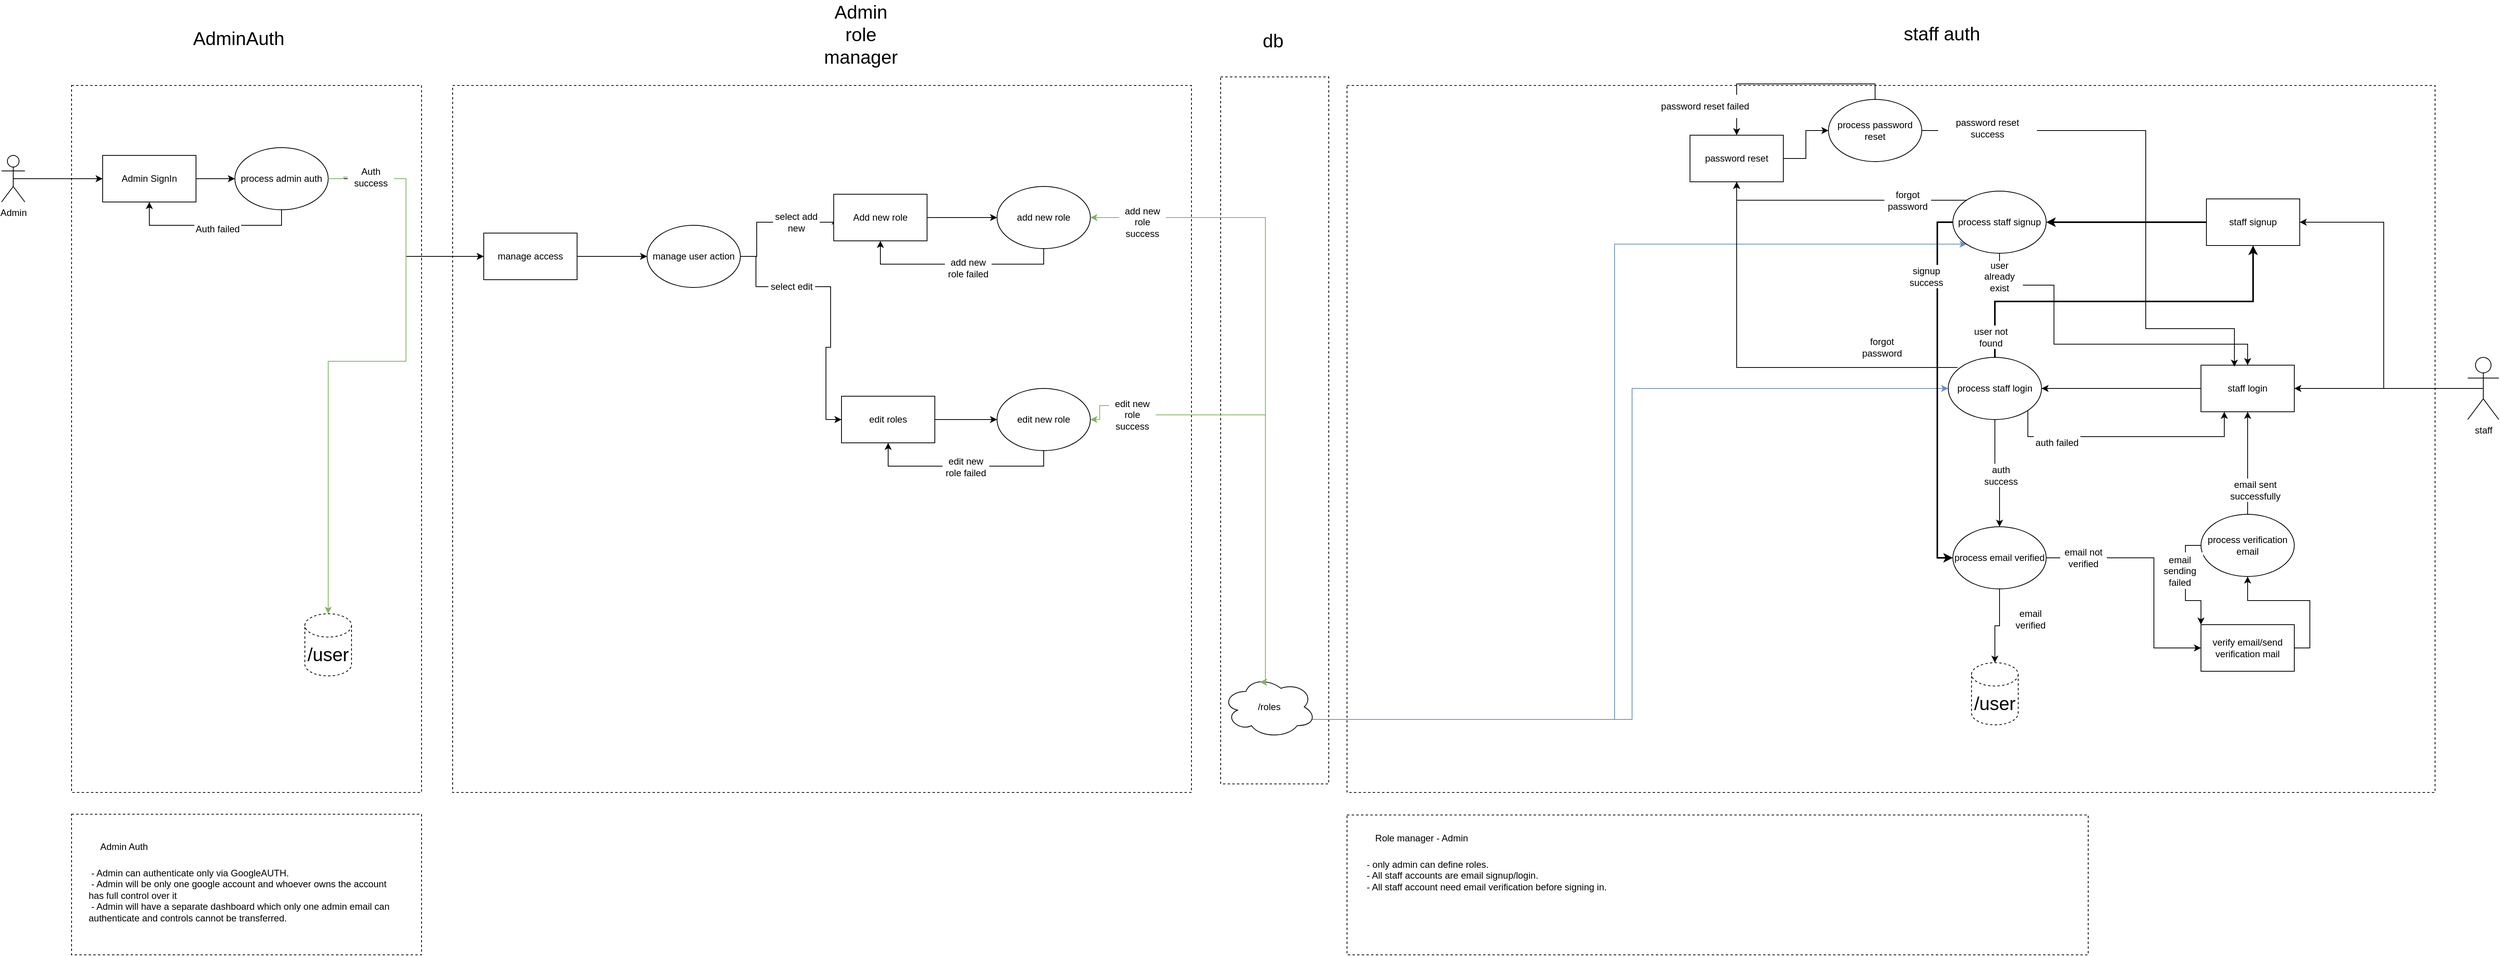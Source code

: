 <mxfile version="16.2.4" type="github">
  <diagram id="3nMgcbFj-ToyWLCn06Pm" name="Page-1">
    <mxGraphModel dx="4740" dy="2647" grid="0" gridSize="10" guides="1" tooltips="1" connect="1" arrows="1" fold="1" page="1" pageScale="1" pageWidth="850" pageHeight="1100" math="0" shadow="0">
      <root>
        <mxCell id="0" />
        <mxCell id="1" parent="0" />
        <mxCell id="8UCAH_Wb2gfVUeerAJzx-96" value="" style="rounded=0;whiteSpace=wrap;html=1;fontSize=24;fillColor=none;dashed=1;strokeWidth=1;" parent="1" vertex="1">
          <mxGeometry x="1627.5" y="129" width="139" height="910" as="geometry" />
        </mxCell>
        <mxCell id="8UCAH_Wb2gfVUeerAJzx-2" value="" style="rounded=0;whiteSpace=wrap;html=1;fontSize=24;fillColor=none;dashed=1;strokeWidth=1;" parent="1" vertex="1">
          <mxGeometry x="1790" y="140" width="1399" height="910" as="geometry" />
        </mxCell>
        <mxCell id="8UCAH_Wb2gfVUeerAJzx-3" value="" style="rounded=0;whiteSpace=wrap;html=1;fontSize=24;fillColor=none;dashed=1;strokeWidth=1;" parent="1" vertex="1">
          <mxGeometry x="150" y="140" width="450" height="910" as="geometry" />
        </mxCell>
        <mxCell id="8UCAH_Wb2gfVUeerAJzx-4" value="" style="rounded=0;whiteSpace=wrap;html=1;fontSize=24;fillColor=none;dashed=1;strokeWidth=1;" parent="1" vertex="1">
          <mxGeometry x="640" y="140" width="950" height="910" as="geometry" />
        </mxCell>
        <mxCell id="8UCAH_Wb2gfVUeerAJzx-5" style="edgeStyle=orthogonalEdgeStyle;rounded=0;orthogonalLoop=1;jettySize=auto;html=1;exitX=1;exitY=0.5;exitDx=0;exitDy=0;entryX=0;entryY=0.5;entryDx=0;entryDy=0;" parent="1" source="8UCAH_Wb2gfVUeerAJzx-6" target="8UCAH_Wb2gfVUeerAJzx-14" edge="1">
          <mxGeometry relative="1" as="geometry" />
        </mxCell>
        <UserObject label="Admin SignIn" link="https://www.figma.com/file/XdNRMFviM6Qimf44kvHaDL/role-based-auth?node-id=1%3A2" id="8UCAH_Wb2gfVUeerAJzx-6">
          <mxCell style="rounded=0;whiteSpace=wrap;html=1;" parent="1" vertex="1">
            <mxGeometry x="190" y="230" width="120" height="60" as="geometry" />
          </mxCell>
        </UserObject>
        <mxCell id="8UCAH_Wb2gfVUeerAJzx-7" style="edgeStyle=orthogonalEdgeStyle;rounded=0;orthogonalLoop=1;jettySize=auto;html=1;exitX=0.5;exitY=0.5;exitDx=0;exitDy=0;exitPerimeter=0;" parent="1" source="8UCAH_Wb2gfVUeerAJzx-8" target="8UCAH_Wb2gfVUeerAJzx-6" edge="1">
          <mxGeometry relative="1" as="geometry" />
        </mxCell>
        <mxCell id="8UCAH_Wb2gfVUeerAJzx-8" value="Admin" style="shape=umlActor;verticalLabelPosition=bottom;verticalAlign=top;html=1;outlineConnect=0;" parent="1" vertex="1">
          <mxGeometry x="60" y="230" width="30" height="60" as="geometry" />
        </mxCell>
        <mxCell id="8UCAH_Wb2gfVUeerAJzx-9" style="edgeStyle=orthogonalEdgeStyle;rounded=0;orthogonalLoop=1;jettySize=auto;html=1;exitX=1;exitY=0.5;exitDx=0;exitDy=0;entryX=0;entryY=0.5;entryDx=0;entryDy=0;" parent="1" source="8UCAH_Wb2gfVUeerAJzx-10" target="8UCAH_Wb2gfVUeerAJzx-17" edge="1">
          <mxGeometry relative="1" as="geometry" />
        </mxCell>
        <mxCell id="8UCAH_Wb2gfVUeerAJzx-10" value="manage access" style="rounded=0;whiteSpace=wrap;html=1;" parent="1" vertex="1">
          <mxGeometry x="680" y="330" width="120" height="60" as="geometry" />
        </mxCell>
        <mxCell id="8UCAH_Wb2gfVUeerAJzx-11" style="edgeStyle=orthogonalEdgeStyle;rounded=0;orthogonalLoop=1;jettySize=auto;html=1;exitX=1;exitY=0.5;exitDx=0;exitDy=0;entryX=0;entryY=0.5;entryDx=0;entryDy=0;" parent="1" source="8UCAH_Wb2gfVUeerAJzx-14" target="8UCAH_Wb2gfVUeerAJzx-10" edge="1">
          <mxGeometry relative="1" as="geometry" />
        </mxCell>
        <mxCell id="8UCAH_Wb2gfVUeerAJzx-12" style="edgeStyle=orthogonalEdgeStyle;rounded=0;orthogonalLoop=1;jettySize=auto;html=1;exitX=1;exitY=0.5;exitDx=0;exitDy=0;fontSize=24;fillColor=#d5e8d4;strokeColor=#82b366;startArrow=none;" parent="1" source="8UCAH_Wb2gfVUeerAJzx-88" target="8UCAH_Wb2gfVUeerAJzx-38" edge="1">
          <mxGeometry relative="1" as="geometry">
            <Array as="points">
              <mxPoint x="580" y="260" />
              <mxPoint x="580" y="495" />
              <mxPoint x="480" y="495" />
            </Array>
          </mxGeometry>
        </mxCell>
        <mxCell id="8UCAH_Wb2gfVUeerAJzx-13" style="edgeStyle=orthogonalEdgeStyle;rounded=0;orthogonalLoop=1;jettySize=auto;html=1;exitX=0.5;exitY=1;exitDx=0;exitDy=0;entryX=0.5;entryY=1;entryDx=0;entryDy=0;fontSize=24;" parent="1" source="8UCAH_Wb2gfVUeerAJzx-14" target="8UCAH_Wb2gfVUeerAJzx-6" edge="1">
          <mxGeometry relative="1" as="geometry" />
        </mxCell>
        <mxCell id="8UCAH_Wb2gfVUeerAJzx-14" value="process admin auth" style="ellipse;whiteSpace=wrap;html=1;" parent="1" vertex="1">
          <mxGeometry x="360" y="220" width="120" height="80" as="geometry" />
        </mxCell>
        <mxCell id="8UCAH_Wb2gfVUeerAJzx-15" style="edgeStyle=orthogonalEdgeStyle;rounded=0;orthogonalLoop=1;jettySize=auto;html=1;exitX=1;exitY=0.5;exitDx=0;exitDy=0;startArrow=none;" parent="1" source="8UCAH_Wb2gfVUeerAJzx-90" target="8UCAH_Wb2gfVUeerAJzx-19" edge="1">
          <mxGeometry relative="1" as="geometry" />
        </mxCell>
        <mxCell id="8UCAH_Wb2gfVUeerAJzx-16" style="edgeStyle=orthogonalEdgeStyle;rounded=0;orthogonalLoop=1;jettySize=auto;html=1;exitX=1;exitY=0.5;exitDx=0;exitDy=0;entryX=0;entryY=0.5;entryDx=0;entryDy=0;startArrow=none;" parent="1" source="8UCAH_Wb2gfVUeerAJzx-92" target="8UCAH_Wb2gfVUeerAJzx-21" edge="1">
          <mxGeometry relative="1" as="geometry" />
        </mxCell>
        <mxCell id="8UCAH_Wb2gfVUeerAJzx-17" value="manage user action" style="ellipse;whiteSpace=wrap;html=1;" parent="1" vertex="1">
          <mxGeometry x="890" y="320" width="120" height="80" as="geometry" />
        </mxCell>
        <mxCell id="8UCAH_Wb2gfVUeerAJzx-18" style="edgeStyle=orthogonalEdgeStyle;rounded=0;orthogonalLoop=1;jettySize=auto;html=1;exitX=1;exitY=0.5;exitDx=0;exitDy=0;" parent="1" source="8UCAH_Wb2gfVUeerAJzx-19" target="8UCAH_Wb2gfVUeerAJzx-23" edge="1">
          <mxGeometry relative="1" as="geometry" />
        </mxCell>
        <mxCell id="8UCAH_Wb2gfVUeerAJzx-19" value="Add new role" style="rounded=0;whiteSpace=wrap;html=1;" parent="1" vertex="1">
          <mxGeometry x="1130" y="280" width="120" height="60" as="geometry" />
        </mxCell>
        <mxCell id="8UCAH_Wb2gfVUeerAJzx-20" style="edgeStyle=orthogonalEdgeStyle;rounded=0;orthogonalLoop=1;jettySize=auto;html=1;exitX=1;exitY=0.5;exitDx=0;exitDy=0;" parent="1" source="8UCAH_Wb2gfVUeerAJzx-21" target="8UCAH_Wb2gfVUeerAJzx-30" edge="1">
          <mxGeometry relative="1" as="geometry" />
        </mxCell>
        <mxCell id="8UCAH_Wb2gfVUeerAJzx-21" value="edit roles" style="rounded=0;whiteSpace=wrap;html=1;" parent="1" vertex="1">
          <mxGeometry x="1140" y="540" width="120" height="60" as="geometry" />
        </mxCell>
        <mxCell id="8UCAH_Wb2gfVUeerAJzx-22" style="edgeStyle=orthogonalEdgeStyle;rounded=0;orthogonalLoop=1;jettySize=auto;html=1;exitX=0.5;exitY=1;exitDx=0;exitDy=0;entryX=0.5;entryY=1;entryDx=0;entryDy=0;" parent="1" source="8UCAH_Wb2gfVUeerAJzx-23" target="8UCAH_Wb2gfVUeerAJzx-19" edge="1">
          <mxGeometry relative="1" as="geometry" />
        </mxCell>
        <mxCell id="8UCAH_Wb2gfVUeerAJzx-23" value="add new role" style="ellipse;whiteSpace=wrap;html=1;" parent="1" vertex="1">
          <mxGeometry x="1340" y="270" width="120" height="80" as="geometry" />
        </mxCell>
        <mxCell id="8UCAH_Wb2gfVUeerAJzx-24" style="edgeStyle=orthogonalEdgeStyle;rounded=0;orthogonalLoop=1;jettySize=auto;html=1;exitX=0.96;exitY=0.7;exitDx=0;exitDy=0;exitPerimeter=0;entryX=0;entryY=0.5;entryDx=0;entryDy=0;fontSize=12;fillColor=#dae8fc;strokeColor=#6c8ebf;" parent="1" source="8UCAH_Wb2gfVUeerAJzx-25" target="8UCAH_Wb2gfVUeerAJzx-44" edge="1">
          <mxGeometry relative="1" as="geometry" />
        </mxCell>
        <mxCell id="2Xao30iHr9gDCx_-9Se2-2" style="edgeStyle=orthogonalEdgeStyle;rounded=0;orthogonalLoop=1;jettySize=auto;html=1;exitX=0.96;exitY=0.7;exitDx=0;exitDy=0;exitPerimeter=0;entryX=0;entryY=1;entryDx=0;entryDy=0;fillColor=#dae8fc;strokeColor=#6c8ebf;" edge="1" parent="1" source="8UCAH_Wb2gfVUeerAJzx-25" target="8UCAH_Wb2gfVUeerAJzx-62">
          <mxGeometry relative="1" as="geometry">
            <Array as="points">
              <mxPoint x="2134" y="956" />
              <mxPoint x="2134" y="344" />
            </Array>
          </mxGeometry>
        </mxCell>
        <mxCell id="8UCAH_Wb2gfVUeerAJzx-25" value="/roles" style="ellipse;shape=cloud;whiteSpace=wrap;html=1;" parent="1" vertex="1">
          <mxGeometry x="1630" y="900" width="120" height="80" as="geometry" />
        </mxCell>
        <mxCell id="8UCAH_Wb2gfVUeerAJzx-26" value="" style="endArrow=classic;startArrow=classic;html=1;rounded=0;entryX=1;entryY=0.5;entryDx=0;entryDy=0;exitX=0.4;exitY=0.1;exitDx=0;exitDy=0;exitPerimeter=0;edgeStyle=orthogonalEdgeStyle;fillColor=#d5e8d4;strokeColor=#82b366;" parent="1" source="8UCAH_Wb2gfVUeerAJzx-25" target="8UCAH_Wb2gfVUeerAJzx-23" edge="1">
          <mxGeometry width="50" height="50" relative="1" as="geometry">
            <mxPoint x="1300" y="230" as="sourcePoint" />
            <mxPoint x="1350" y="180" as="targetPoint" />
            <Array as="points">
              <mxPoint x="1685" y="310" />
            </Array>
          </mxGeometry>
        </mxCell>
        <mxCell id="8UCAH_Wb2gfVUeerAJzx-27" value="add new role success" style="text;html=1;strokeColor=none;fillColor=default;align=center;verticalAlign=middle;whiteSpace=wrap;rounded=0;" parent="1" vertex="1">
          <mxGeometry x="1497" y="301" width="60" height="30" as="geometry" />
        </mxCell>
        <mxCell id="8UCAH_Wb2gfVUeerAJzx-28" value="add new role failed" style="text;html=1;strokeColor=none;fillColor=default;align=center;verticalAlign=middle;whiteSpace=wrap;rounded=0;" parent="1" vertex="1">
          <mxGeometry x="1273" y="360" width="60" height="30" as="geometry" />
        </mxCell>
        <mxCell id="8UCAH_Wb2gfVUeerAJzx-29" style="edgeStyle=orthogonalEdgeStyle;rounded=0;orthogonalLoop=1;jettySize=auto;html=1;exitX=0.5;exitY=1;exitDx=0;exitDy=0;entryX=0.5;entryY=1;entryDx=0;entryDy=0;" parent="1" source="8UCAH_Wb2gfVUeerAJzx-30" target="8UCAH_Wb2gfVUeerAJzx-21" edge="1">
          <mxGeometry relative="1" as="geometry" />
        </mxCell>
        <mxCell id="8UCAH_Wb2gfVUeerAJzx-30" value="edit new role" style="ellipse;whiteSpace=wrap;html=1;" parent="1" vertex="1">
          <mxGeometry x="1340" y="530" width="120" height="80" as="geometry" />
        </mxCell>
        <mxCell id="8UCAH_Wb2gfVUeerAJzx-31" value="" style="endArrow=classic;startArrow=none;html=1;rounded=0;entryX=1;entryY=0.5;entryDx=0;entryDy=0;exitX=0.4;exitY=0.1;exitDx=0;exitDy=0;exitPerimeter=0;edgeStyle=orthogonalEdgeStyle;fillColor=#d5e8d4;strokeColor=#82b366;" parent="1" source="8UCAH_Wb2gfVUeerAJzx-94" target="8UCAH_Wb2gfVUeerAJzx-30" edge="1">
          <mxGeometry width="50" height="50" relative="1" as="geometry">
            <mxPoint x="1290" y="620" as="sourcePoint" />
            <mxPoint x="1340" y="570" as="targetPoint" />
            <Array as="points" />
          </mxGeometry>
        </mxCell>
        <mxCell id="8UCAH_Wb2gfVUeerAJzx-32" value="edit new role failed" style="text;html=1;strokeColor=none;fillColor=default;align=center;verticalAlign=middle;whiteSpace=wrap;rounded=0;" parent="1" vertex="1">
          <mxGeometry x="1270" y="616" width="60" height="30" as="geometry" />
        </mxCell>
        <mxCell id="8UCAH_Wb2gfVUeerAJzx-33" value="&lt;span style=&quot;font-size: 24px&quot;&gt;AdminAuth&lt;/span&gt;" style="text;html=1;strokeColor=none;fillColor=none;align=center;verticalAlign=middle;whiteSpace=wrap;rounded=0;" parent="1" vertex="1">
          <mxGeometry x="310" y="50" width="110" height="60" as="geometry" />
        </mxCell>
        <mxCell id="8UCAH_Wb2gfVUeerAJzx-34" value="&lt;font style=&quot;font-size: 24px&quot;&gt;Admin role manager&lt;/font&gt;" style="text;html=1;strokeColor=none;fillColor=none;align=center;verticalAlign=middle;whiteSpace=wrap;rounded=0;" parent="1" vertex="1">
          <mxGeometry x="1110" y="30" width="110" height="89" as="geometry" />
        </mxCell>
        <mxCell id="8UCAH_Wb2gfVUeerAJzx-35" style="edgeStyle=orthogonalEdgeStyle;rounded=0;orthogonalLoop=1;jettySize=auto;html=1;exitX=0;exitY=0.5;exitDx=0;exitDy=0;fontSize=12;" parent="1" source="8UCAH_Wb2gfVUeerAJzx-36" target="8UCAH_Wb2gfVUeerAJzx-44" edge="1">
          <mxGeometry relative="1" as="geometry" />
        </mxCell>
        <mxCell id="8UCAH_Wb2gfVUeerAJzx-36" value="staff login" style="rounded=0;whiteSpace=wrap;html=1;" parent="1" vertex="1">
          <mxGeometry x="2888" y="500" width="120" height="60" as="geometry" />
        </mxCell>
        <mxCell id="8UCAH_Wb2gfVUeerAJzx-37" value="&lt;span style=&quot;font-size: 24px&quot;&gt;staff auth&lt;/span&gt;" style="text;html=1;strokeColor=none;fillColor=none;align=center;verticalAlign=middle;whiteSpace=wrap;rounded=0;" parent="1" vertex="1">
          <mxGeometry x="2500" y="44" width="110" height="60" as="geometry" />
        </mxCell>
        <mxCell id="8UCAH_Wb2gfVUeerAJzx-38" value="/user" style="shape=cylinder3;whiteSpace=wrap;html=1;boundedLbl=1;backgroundOutline=1;size=15;rounded=0;dashed=1;fontSize=24;strokeWidth=1;fillColor=none;" parent="1" vertex="1">
          <mxGeometry x="450" y="820" width="60" height="80" as="geometry" />
        </mxCell>
        <mxCell id="8UCAH_Wb2gfVUeerAJzx-39" value="&lt;font style=&quot;font-size: 12px&quot;&gt;Auth failed&lt;/font&gt;" style="text;html=1;strokeColor=none;fillColor=default;align=center;verticalAlign=middle;whiteSpace=wrap;rounded=0;dashed=1;fontSize=24;" parent="1" vertex="1">
          <mxGeometry x="308" y="306" width="60" height="30" as="geometry" />
        </mxCell>
        <mxCell id="8UCAH_Wb2gfVUeerAJzx-40" style="edgeStyle=orthogonalEdgeStyle;rounded=0;orthogonalLoop=1;jettySize=auto;html=1;exitX=1;exitY=1;exitDx=0;exitDy=0;entryX=0.25;entryY=1;entryDx=0;entryDy=0;fontSize=12;" parent="1" source="8UCAH_Wb2gfVUeerAJzx-44" target="8UCAH_Wb2gfVUeerAJzx-36" edge="1">
          <mxGeometry relative="1" as="geometry">
            <Array as="points">
              <mxPoint x="2665" y="592" />
              <mxPoint x="2918" y="592" />
            </Array>
          </mxGeometry>
        </mxCell>
        <mxCell id="8UCAH_Wb2gfVUeerAJzx-41" style="edgeStyle=orthogonalEdgeStyle;rounded=0;orthogonalLoop=1;jettySize=auto;html=1;exitX=0.5;exitY=0;exitDx=0;exitDy=0;entryX=0.5;entryY=1;entryDx=0;entryDy=0;fontSize=12;strokeWidth=2;" parent="1" source="8UCAH_Wb2gfVUeerAJzx-44" target="8UCAH_Wb2gfVUeerAJzx-58" edge="1">
          <mxGeometry relative="1" as="geometry" />
        </mxCell>
        <mxCell id="8UCAH_Wb2gfVUeerAJzx-42" style="edgeStyle=orthogonalEdgeStyle;rounded=0;orthogonalLoop=1;jettySize=auto;html=1;exitX=0.5;exitY=1;exitDx=0;exitDy=0;entryX=0.5;entryY=0;entryDx=0;entryDy=0;fontSize=12;" parent="1" source="8UCAH_Wb2gfVUeerAJzx-44" target="8UCAH_Wb2gfVUeerAJzx-67" edge="1">
          <mxGeometry relative="1" as="geometry" />
        </mxCell>
        <mxCell id="8UCAH_Wb2gfVUeerAJzx-43" style="edgeStyle=orthogonalEdgeStyle;rounded=0;orthogonalLoop=1;jettySize=auto;html=1;exitX=0.1;exitY=0.163;exitDx=0;exitDy=0;entryX=0.5;entryY=1;entryDx=0;entryDy=0;fontSize=12;exitPerimeter=0;" parent="1" source="8UCAH_Wb2gfVUeerAJzx-44" target="8UCAH_Wb2gfVUeerAJzx-77" edge="1">
          <mxGeometry relative="1" as="geometry" />
        </mxCell>
        <mxCell id="8UCAH_Wb2gfVUeerAJzx-44" value="process staff login" style="ellipse;whiteSpace=wrap;html=1;" parent="1" vertex="1">
          <mxGeometry x="2563" y="490" width="120" height="80" as="geometry" />
        </mxCell>
        <mxCell id="8UCAH_Wb2gfVUeerAJzx-45" value="/user" style="shape=cylinder3;whiteSpace=wrap;html=1;boundedLbl=1;backgroundOutline=1;size=15;rounded=0;dashed=1;fontSize=24;strokeWidth=1;fillColor=none;" parent="1" vertex="1">
          <mxGeometry x="2593" y="883" width="60" height="80" as="geometry" />
        </mxCell>
        <mxCell id="8UCAH_Wb2gfVUeerAJzx-46" value="auth failed" style="text;html=1;strokeColor=none;fillColor=default;align=center;verticalAlign=middle;whiteSpace=wrap;rounded=0;dashed=1;fontSize=12;" parent="1" vertex="1">
          <mxGeometry x="2673" y="585" width="60" height="30" as="geometry" />
        </mxCell>
        <mxCell id="8UCAH_Wb2gfVUeerAJzx-47" value="auth success" style="text;html=1;strokeColor=none;fillColor=default;align=center;verticalAlign=middle;whiteSpace=wrap;rounded=0;dashed=1;fontSize=12;" parent="1" vertex="1">
          <mxGeometry x="2601" y="627" width="60" height="30" as="geometry" />
        </mxCell>
        <mxCell id="8UCAH_Wb2gfVUeerAJzx-48" style="edgeStyle=orthogonalEdgeStyle;rounded=0;orthogonalLoop=1;jettySize=auto;html=1;exitX=0.5;exitY=0.5;exitDx=0;exitDy=0;exitPerimeter=0;fontSize=12;" parent="1" source="8UCAH_Wb2gfVUeerAJzx-50" target="8UCAH_Wb2gfVUeerAJzx-36" edge="1">
          <mxGeometry relative="1" as="geometry" />
        </mxCell>
        <mxCell id="8UCAH_Wb2gfVUeerAJzx-49" style="edgeStyle=orthogonalEdgeStyle;rounded=0;orthogonalLoop=1;jettySize=auto;html=1;exitX=0.5;exitY=0.5;exitDx=0;exitDy=0;exitPerimeter=0;entryX=1;entryY=0.5;entryDx=0;entryDy=0;fontSize=12;" parent="1" source="8UCAH_Wb2gfVUeerAJzx-50" target="8UCAH_Wb2gfVUeerAJzx-58" edge="1">
          <mxGeometry relative="1" as="geometry" />
        </mxCell>
        <mxCell id="8UCAH_Wb2gfVUeerAJzx-50" value="staff" style="shape=umlActor;verticalLabelPosition=bottom;verticalAlign=top;html=1;outlineConnect=0;rounded=0;fontSize=12;strokeWidth=1;fillColor=none;" parent="1" vertex="1">
          <mxGeometry x="3231" y="490" width="40" height="80" as="geometry" />
        </mxCell>
        <mxCell id="8UCAH_Wb2gfVUeerAJzx-51" value="" style="rounded=0;whiteSpace=wrap;html=1;fontSize=24;fillColor=none;dashed=1;strokeWidth=1;" parent="1" vertex="1">
          <mxGeometry x="150" y="1078" width="450" height="181" as="geometry" />
        </mxCell>
        <mxCell id="8UCAH_Wb2gfVUeerAJzx-52" value="Admin Auth" style="text;html=1;strokeColor=none;fillColor=none;align=center;verticalAlign=middle;whiteSpace=wrap;rounded=0;fontSize=12;" parent="1" vertex="1">
          <mxGeometry x="170" y="1105" width="95" height="30" as="geometry" />
        </mxCell>
        <mxCell id="8UCAH_Wb2gfVUeerAJzx-53" value="&amp;nbsp;- Admin can authenticate only via GoogleAUTH.&lt;br&gt;&amp;nbsp;- Admin will be only one google account and whoever owns the account has full control over it&lt;br&gt;&amp;nbsp;- Admin will have a separate dashboard which only one admin email can authenticate and controls cannot be transferred.&amp;nbsp;" style="text;html=1;strokeColor=none;fillColor=none;align=left;verticalAlign=top;whiteSpace=wrap;rounded=0;fontSize=12;" parent="1" vertex="1">
          <mxGeometry x="170" y="1140" width="406" height="101" as="geometry" />
        </mxCell>
        <mxCell id="8UCAH_Wb2gfVUeerAJzx-54" value="" style="rounded=0;whiteSpace=wrap;html=1;fontSize=24;fillColor=none;dashed=1;strokeWidth=1;" parent="1" vertex="1">
          <mxGeometry x="1790" y="1079" width="953" height="180" as="geometry" />
        </mxCell>
        <mxCell id="8UCAH_Wb2gfVUeerAJzx-55" value="Role manager - Admin" style="text;html=1;strokeColor=none;fillColor=none;align=center;verticalAlign=middle;whiteSpace=wrap;rounded=0;fontSize=12;" parent="1" vertex="1">
          <mxGeometry x="1810" y="1094" width="152" height="30" as="geometry" />
        </mxCell>
        <mxCell id="8UCAH_Wb2gfVUeerAJzx-56" value="&amp;nbsp;- only admin can define roles.&lt;br&gt;&amp;nbsp;- All staff accounts are email signup/login.&lt;br&gt;&amp;nbsp;- All staff account need email verification before signing in.&lt;br&gt;&amp;nbsp;" style="text;html=1;strokeColor=none;fillColor=none;align=left;verticalAlign=top;whiteSpace=wrap;rounded=0;fontSize=12;" parent="1" vertex="1">
          <mxGeometry x="1810" y="1129" width="908" height="59" as="geometry" />
        </mxCell>
        <mxCell id="8UCAH_Wb2gfVUeerAJzx-57" style="edgeStyle=orthogonalEdgeStyle;rounded=0;orthogonalLoop=1;jettySize=auto;html=1;exitX=0;exitY=0.5;exitDx=0;exitDy=0;entryX=1;entryY=0.5;entryDx=0;entryDy=0;fontSize=12;strokeWidth=2;" parent="1" source="8UCAH_Wb2gfVUeerAJzx-58" target="8UCAH_Wb2gfVUeerAJzx-62" edge="1">
          <mxGeometry relative="1" as="geometry" />
        </mxCell>
        <mxCell id="8UCAH_Wb2gfVUeerAJzx-58" value="staff signup" style="rounded=0;whiteSpace=wrap;html=1;" parent="1" vertex="1">
          <mxGeometry x="2895" y="286" width="120" height="60" as="geometry" />
        </mxCell>
        <mxCell id="8UCAH_Wb2gfVUeerAJzx-59" style="edgeStyle=orthogonalEdgeStyle;rounded=0;orthogonalLoop=1;jettySize=auto;html=1;exitX=0.5;exitY=1;exitDx=0;exitDy=0;entryX=0.5;entryY=0;entryDx=0;entryDy=0;fontSize=12;" parent="1" source="8UCAH_Wb2gfVUeerAJzx-62" target="8UCAH_Wb2gfVUeerAJzx-36" edge="1">
          <mxGeometry relative="1" as="geometry">
            <Array as="points">
              <mxPoint x="2629" y="397" />
              <mxPoint x="2699" y="397" />
              <mxPoint x="2699" y="473" />
              <mxPoint x="2948" y="473" />
            </Array>
          </mxGeometry>
        </mxCell>
        <mxCell id="8UCAH_Wb2gfVUeerAJzx-60" style="edgeStyle=orthogonalEdgeStyle;rounded=0;orthogonalLoop=1;jettySize=auto;html=1;exitX=0;exitY=0;exitDx=0;exitDy=0;entryX=0.5;entryY=1;entryDx=0;entryDy=0;fontSize=12;" parent="1" source="8UCAH_Wb2gfVUeerAJzx-62" target="8UCAH_Wb2gfVUeerAJzx-77" edge="1">
          <mxGeometry relative="1" as="geometry" />
        </mxCell>
        <mxCell id="8UCAH_Wb2gfVUeerAJzx-61" style="edgeStyle=orthogonalEdgeStyle;rounded=0;orthogonalLoop=1;jettySize=auto;html=1;exitX=0;exitY=0.5;exitDx=0;exitDy=0;entryX=0;entryY=0.5;entryDx=0;entryDy=0;fontSize=12;strokeWidth=2;" parent="1" source="8UCAH_Wb2gfVUeerAJzx-62" target="8UCAH_Wb2gfVUeerAJzx-67" edge="1">
          <mxGeometry relative="1" as="geometry" />
        </mxCell>
        <mxCell id="8UCAH_Wb2gfVUeerAJzx-62" value="process staff signup" style="ellipse;whiteSpace=wrap;html=1;" parent="1" vertex="1">
          <mxGeometry x="2569" y="276" width="120" height="80" as="geometry" />
        </mxCell>
        <mxCell id="8UCAH_Wb2gfVUeerAJzx-63" value="user not found" style="text;html=1;strokeColor=none;fillColor=default;align=center;verticalAlign=middle;whiteSpace=wrap;rounded=0;dashed=1;fontSize=12;" parent="1" vertex="1">
          <mxGeometry x="2588" y="449" width="60" height="30" as="geometry" />
        </mxCell>
        <mxCell id="8UCAH_Wb2gfVUeerAJzx-64" value="user already exist" style="text;html=1;strokeColor=none;fillColor=default;align=center;verticalAlign=middle;whiteSpace=wrap;rounded=0;dashed=1;fontSize=12;" parent="1" vertex="1">
          <mxGeometry x="2599" y="366" width="60" height="40" as="geometry" />
        </mxCell>
        <mxCell id="8UCAH_Wb2gfVUeerAJzx-65" style="edgeStyle=orthogonalEdgeStyle;rounded=0;orthogonalLoop=1;jettySize=auto;html=1;exitX=0.5;exitY=1;exitDx=0;exitDy=0;entryX=0.5;entryY=0;entryDx=0;entryDy=0;entryPerimeter=0;fontSize=12;" parent="1" source="8UCAH_Wb2gfVUeerAJzx-67" target="8UCAH_Wb2gfVUeerAJzx-45" edge="1">
          <mxGeometry relative="1" as="geometry" />
        </mxCell>
        <mxCell id="8UCAH_Wb2gfVUeerAJzx-66" style="edgeStyle=orthogonalEdgeStyle;rounded=0;orthogonalLoop=1;jettySize=auto;html=1;exitX=1;exitY=0.5;exitDx=0;exitDy=0;entryX=0;entryY=0.5;entryDx=0;entryDy=0;fontSize=12;startArrow=none;" parent="1" source="8UCAH_Wb2gfVUeerAJzx-86" target="8UCAH_Wb2gfVUeerAJzx-70" edge="1">
          <mxGeometry relative="1" as="geometry" />
        </mxCell>
        <mxCell id="8UCAH_Wb2gfVUeerAJzx-67" value="process email verified" style="ellipse;whiteSpace=wrap;html=1;" parent="1" vertex="1">
          <mxGeometry x="2569" y="708" width="120" height="80" as="geometry" />
        </mxCell>
        <mxCell id="8UCAH_Wb2gfVUeerAJzx-68" value="email verified" style="text;html=1;strokeColor=none;fillColor=default;align=center;verticalAlign=middle;whiteSpace=wrap;rounded=0;dashed=1;fontSize=12;" parent="1" vertex="1">
          <mxGeometry x="2639" y="812" width="60" height="30" as="geometry" />
        </mxCell>
        <mxCell id="8UCAH_Wb2gfVUeerAJzx-69" style="edgeStyle=orthogonalEdgeStyle;rounded=0;orthogonalLoop=1;jettySize=auto;html=1;exitX=1;exitY=0.5;exitDx=0;exitDy=0;fontSize=12;" parent="1" source="8UCAH_Wb2gfVUeerAJzx-70" target="8UCAH_Wb2gfVUeerAJzx-73" edge="1">
          <mxGeometry relative="1" as="geometry" />
        </mxCell>
        <mxCell id="8UCAH_Wb2gfVUeerAJzx-70" value="verify email/send verification mail" style="rounded=0;whiteSpace=wrap;html=1;" parent="1" vertex="1">
          <mxGeometry x="2888" y="834" width="120" height="60" as="geometry" />
        </mxCell>
        <mxCell id="8UCAH_Wb2gfVUeerAJzx-71" style="edgeStyle=orthogonalEdgeStyle;rounded=0;orthogonalLoop=1;jettySize=auto;html=1;exitX=0.5;exitY=0;exitDx=0;exitDy=0;entryX=0.5;entryY=1;entryDx=0;entryDy=0;fontSize=12;" parent="1" source="8UCAH_Wb2gfVUeerAJzx-73" target="8UCAH_Wb2gfVUeerAJzx-36" edge="1">
          <mxGeometry relative="1" as="geometry" />
        </mxCell>
        <mxCell id="8UCAH_Wb2gfVUeerAJzx-72" style="edgeStyle=orthogonalEdgeStyle;rounded=0;orthogonalLoop=1;jettySize=auto;html=1;exitX=0;exitY=0.5;exitDx=0;exitDy=0;entryX=0;entryY=0;entryDx=0;entryDy=0;fontSize=12;" parent="1" source="8UCAH_Wb2gfVUeerAJzx-73" target="8UCAH_Wb2gfVUeerAJzx-70" edge="1">
          <mxGeometry relative="1" as="geometry" />
        </mxCell>
        <mxCell id="8UCAH_Wb2gfVUeerAJzx-73" value="process verification email" style="ellipse;whiteSpace=wrap;html=1;" parent="1" vertex="1">
          <mxGeometry x="2888" y="692" width="120" height="80" as="geometry" />
        </mxCell>
        <mxCell id="8UCAH_Wb2gfVUeerAJzx-74" value="email sent successfully" style="text;html=1;strokeColor=none;fillColor=default;align=center;verticalAlign=middle;whiteSpace=wrap;rounded=0;fontSize=12;" parent="1" vertex="1">
          <mxGeometry x="2928" y="646" width="60" height="30" as="geometry" />
        </mxCell>
        <mxCell id="8UCAH_Wb2gfVUeerAJzx-75" value="email sending failed" style="text;html=1;strokeColor=none;fillColor=default;align=center;verticalAlign=middle;whiteSpace=wrap;rounded=0;fontSize=12;" parent="1" vertex="1">
          <mxGeometry x="2831" y="741" width="60" height="47" as="geometry" />
        </mxCell>
        <mxCell id="8UCAH_Wb2gfVUeerAJzx-76" style="edgeStyle=orthogonalEdgeStyle;rounded=0;orthogonalLoop=1;jettySize=auto;html=1;exitX=1;exitY=0.5;exitDx=0;exitDy=0;entryX=0;entryY=0.5;entryDx=0;entryDy=0;fontSize=12;" parent="1" source="8UCAH_Wb2gfVUeerAJzx-77" target="8UCAH_Wb2gfVUeerAJzx-82" edge="1">
          <mxGeometry relative="1" as="geometry" />
        </mxCell>
        <mxCell id="8UCAH_Wb2gfVUeerAJzx-77" value="password reset" style="rounded=0;whiteSpace=wrap;html=1;" parent="1" vertex="1">
          <mxGeometry x="2231" y="204" width="120" height="60" as="geometry" />
        </mxCell>
        <mxCell id="8UCAH_Wb2gfVUeerAJzx-78" value="forgot password" style="text;html=1;strokeColor=none;fillColor=default;align=center;verticalAlign=middle;whiteSpace=wrap;rounded=0;dashed=1;fontSize=12;" parent="1" vertex="1">
          <mxGeometry x="2481" y="273" width="60" height="30" as="geometry" />
        </mxCell>
        <mxCell id="8UCAH_Wb2gfVUeerAJzx-79" value="forgot password" style="text;html=1;strokeColor=none;fillColor=default;align=center;verticalAlign=middle;whiteSpace=wrap;rounded=0;dashed=1;fontSize=12;" parent="1" vertex="1">
          <mxGeometry x="2448" y="462" width="60" height="30" as="geometry" />
        </mxCell>
        <mxCell id="8UCAH_Wb2gfVUeerAJzx-80" style="edgeStyle=orthogonalEdgeStyle;rounded=0;orthogonalLoop=1;jettySize=auto;html=1;exitX=1;exitY=0.5;exitDx=0;exitDy=0;entryX=0.358;entryY=0.033;entryDx=0;entryDy=0;entryPerimeter=0;fontSize=17;" parent="1" source="8UCAH_Wb2gfVUeerAJzx-82" target="8UCAH_Wb2gfVUeerAJzx-36" edge="1">
          <mxGeometry relative="1" as="geometry">
            <Array as="points">
              <mxPoint x="2817" y="198" />
              <mxPoint x="2817" y="453" />
              <mxPoint x="2931" y="453" />
            </Array>
          </mxGeometry>
        </mxCell>
        <mxCell id="8UCAH_Wb2gfVUeerAJzx-81" style="edgeStyle=orthogonalEdgeStyle;rounded=0;orthogonalLoop=1;jettySize=auto;html=1;exitX=0.5;exitY=0;exitDx=0;exitDy=0;entryX=0.5;entryY=0;entryDx=0;entryDy=0;fontSize=17;strokeWidth=1;" parent="1" source="8UCAH_Wb2gfVUeerAJzx-82" target="8UCAH_Wb2gfVUeerAJzx-77" edge="1">
          <mxGeometry relative="1" as="geometry" />
        </mxCell>
        <mxCell id="8UCAH_Wb2gfVUeerAJzx-82" value="process password reset" style="ellipse;whiteSpace=wrap;html=1;" parent="1" vertex="1">
          <mxGeometry x="2409" y="158" width="120" height="80" as="geometry" />
        </mxCell>
        <mxCell id="8UCAH_Wb2gfVUeerAJzx-83" value="password reset success" style="text;html=1;strokeColor=none;fillColor=default;align=center;verticalAlign=middle;whiteSpace=wrap;rounded=0;fontSize=12;" parent="1" vertex="1">
          <mxGeometry x="2550" y="180" width="127" height="30" as="geometry" />
        </mxCell>
        <mxCell id="8UCAH_Wb2gfVUeerAJzx-84" value="password reset failed" style="text;html=1;strokeColor=none;fillColor=default;align=center;verticalAlign=middle;whiteSpace=wrap;rounded=0;fontSize=12;" parent="1" vertex="1">
          <mxGeometry x="2187" y="152" width="127" height="30" as="geometry" />
        </mxCell>
        <mxCell id="8UCAH_Wb2gfVUeerAJzx-85" value="signup success" style="text;html=1;strokeColor=none;fillColor=default;align=center;verticalAlign=middle;whiteSpace=wrap;rounded=0;dashed=1;fontSize=12;" parent="1" vertex="1">
          <mxGeometry x="2505" y="371" width="60" height="30" as="geometry" />
        </mxCell>
        <mxCell id="8UCAH_Wb2gfVUeerAJzx-86" value="email not verified" style="text;html=1;strokeColor=none;fillColor=default;align=center;verticalAlign=middle;whiteSpace=wrap;rounded=0;dashed=1;fontSize=12;" parent="1" vertex="1">
          <mxGeometry x="2707" y="733" width="60" height="30" as="geometry" />
        </mxCell>
        <mxCell id="8UCAH_Wb2gfVUeerAJzx-87" value="" style="edgeStyle=orthogonalEdgeStyle;rounded=0;orthogonalLoop=1;jettySize=auto;html=1;exitX=1;exitY=0.5;exitDx=0;exitDy=0;entryX=0;entryY=0.5;entryDx=0;entryDy=0;fontSize=12;endArrow=none;" parent="1" source="8UCAH_Wb2gfVUeerAJzx-67" target="8UCAH_Wb2gfVUeerAJzx-86" edge="1">
          <mxGeometry relative="1" as="geometry">
            <mxPoint x="2689" y="748" as="sourcePoint" />
            <mxPoint x="2888" y="864" as="targetPoint" />
          </mxGeometry>
        </mxCell>
        <mxCell id="8UCAH_Wb2gfVUeerAJzx-88" value="&lt;font style=&quot;font-size: 12px;&quot;&gt;Auth success&lt;/font&gt;" style="text;html=1;strokeColor=none;fillColor=default;align=center;verticalAlign=middle;whiteSpace=wrap;rounded=0;dashed=1;fontSize=12;" parent="1" vertex="1">
          <mxGeometry x="505" y="243" width="60" height="30" as="geometry" />
        </mxCell>
        <mxCell id="8UCAH_Wb2gfVUeerAJzx-89" value="" style="edgeStyle=orthogonalEdgeStyle;rounded=0;orthogonalLoop=1;jettySize=auto;html=1;exitX=1;exitY=0.5;exitDx=0;exitDy=0;fontSize=24;fillColor=#d5e8d4;strokeColor=#82b366;endArrow=none;" parent="1" source="8UCAH_Wb2gfVUeerAJzx-14" target="8UCAH_Wb2gfVUeerAJzx-88" edge="1">
          <mxGeometry relative="1" as="geometry">
            <mxPoint x="480" y="260" as="sourcePoint" />
            <mxPoint x="480.059" y="820" as="targetPoint" />
            <Array as="points" />
          </mxGeometry>
        </mxCell>
        <mxCell id="8UCAH_Wb2gfVUeerAJzx-90" value="&lt;font style=&quot;font-size: 12px&quot;&gt;select add new&lt;/font&gt;" style="text;html=1;strokeColor=none;fillColor=default;align=center;verticalAlign=middle;whiteSpace=wrap;rounded=0;dashed=1;fontSize=12;" parent="1" vertex="1">
          <mxGeometry x="1052" y="301" width="60" height="30" as="geometry" />
        </mxCell>
        <mxCell id="8UCAH_Wb2gfVUeerAJzx-91" value="" style="edgeStyle=orthogonalEdgeStyle;rounded=0;orthogonalLoop=1;jettySize=auto;html=1;exitX=1;exitY=0.5;exitDx=0;exitDy=0;endArrow=none;" parent="1" source="8UCAH_Wb2gfVUeerAJzx-17" target="8UCAH_Wb2gfVUeerAJzx-90" edge="1">
          <mxGeometry relative="1" as="geometry">
            <mxPoint x="1010" y="360" as="sourcePoint" />
            <mxPoint x="1130" y="310" as="targetPoint" />
          </mxGeometry>
        </mxCell>
        <mxCell id="8UCAH_Wb2gfVUeerAJzx-92" value="&lt;font style=&quot;font-size: 12px&quot;&gt;select edit&lt;/font&gt;" style="text;html=1;strokeColor=none;fillColor=default;align=center;verticalAlign=middle;whiteSpace=wrap;rounded=0;dashed=1;fontSize=12;" parent="1" vertex="1">
          <mxGeometry x="1046" y="384" width="60" height="30" as="geometry" />
        </mxCell>
        <mxCell id="8UCAH_Wb2gfVUeerAJzx-93" value="" style="edgeStyle=orthogonalEdgeStyle;rounded=0;orthogonalLoop=1;jettySize=auto;html=1;exitX=1;exitY=0.5;exitDx=0;exitDy=0;entryX=0;entryY=0.5;entryDx=0;entryDy=0;endArrow=none;" parent="1" source="8UCAH_Wb2gfVUeerAJzx-17" target="8UCAH_Wb2gfVUeerAJzx-92" edge="1">
          <mxGeometry relative="1" as="geometry">
            <mxPoint x="1010" y="360" as="sourcePoint" />
            <mxPoint x="1140" y="570" as="targetPoint" />
          </mxGeometry>
        </mxCell>
        <mxCell id="8UCAH_Wb2gfVUeerAJzx-94" value="edit new role success" style="text;html=1;strokeColor=none;fillColor=default;align=center;verticalAlign=middle;whiteSpace=wrap;rounded=0;" parent="1" vertex="1">
          <mxGeometry x="1484" y="549" width="60" height="30" as="geometry" />
        </mxCell>
        <mxCell id="8UCAH_Wb2gfVUeerAJzx-95" value="" style="endArrow=none;startArrow=classic;html=1;rounded=0;entryX=1;entryY=0.5;entryDx=0;entryDy=0;exitX=0.4;exitY=0.1;exitDx=0;exitDy=0;exitPerimeter=0;edgeStyle=orthogonalEdgeStyle;fillColor=#d5e8d4;strokeColor=#82b366;" parent="1" source="8UCAH_Wb2gfVUeerAJzx-25" target="8UCAH_Wb2gfVUeerAJzx-94" edge="1">
          <mxGeometry width="50" height="50" relative="1" as="geometry">
            <mxPoint x="1658" y="938" as="sourcePoint" />
            <mxPoint x="1460" y="570" as="targetPoint" />
            <Array as="points">
              <mxPoint x="1685" y="564" />
            </Array>
          </mxGeometry>
        </mxCell>
        <mxCell id="8UCAH_Wb2gfVUeerAJzx-97" value="&lt;span style=&quot;font-size: 24px&quot;&gt;db&lt;/span&gt;" style="text;html=1;strokeColor=none;fillColor=none;align=center;verticalAlign=middle;whiteSpace=wrap;rounded=0;" parent="1" vertex="1">
          <mxGeometry x="1640" y="53" width="110" height="60" as="geometry" />
        </mxCell>
      </root>
    </mxGraphModel>
  </diagram>
</mxfile>
